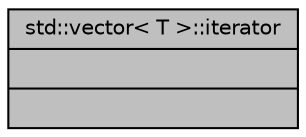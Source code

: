 digraph "std::vector&lt; T &gt;::iterator"
{
  edge [fontname="Helvetica",fontsize="10",labelfontname="Helvetica",labelfontsize="10"];
  node [fontname="Helvetica",fontsize="10",shape=record];
  Node636 [label="{std::vector\< T \>::iterator\n||}",height=0.2,width=0.4,color="black", fillcolor="grey75", style="filled", fontcolor="black"];
}
